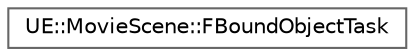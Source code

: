 digraph "Graphical Class Hierarchy"
{
 // INTERACTIVE_SVG=YES
 // LATEX_PDF_SIZE
  bgcolor="transparent";
  edge [fontname=Helvetica,fontsize=10,labelfontname=Helvetica,labelfontsize=10];
  node [fontname=Helvetica,fontsize=10,shape=box,height=0.2,width=0.4];
  rankdir="LR";
  Node0 [id="Node000000",label="UE::MovieScene::FBoundObjectTask",height=0.2,width=0.4,color="grey40", fillcolor="white", style="filled",URL="$d0/d94/structUE_1_1MovieScene_1_1FBoundObjectTask.html",tooltip=" "];
}
